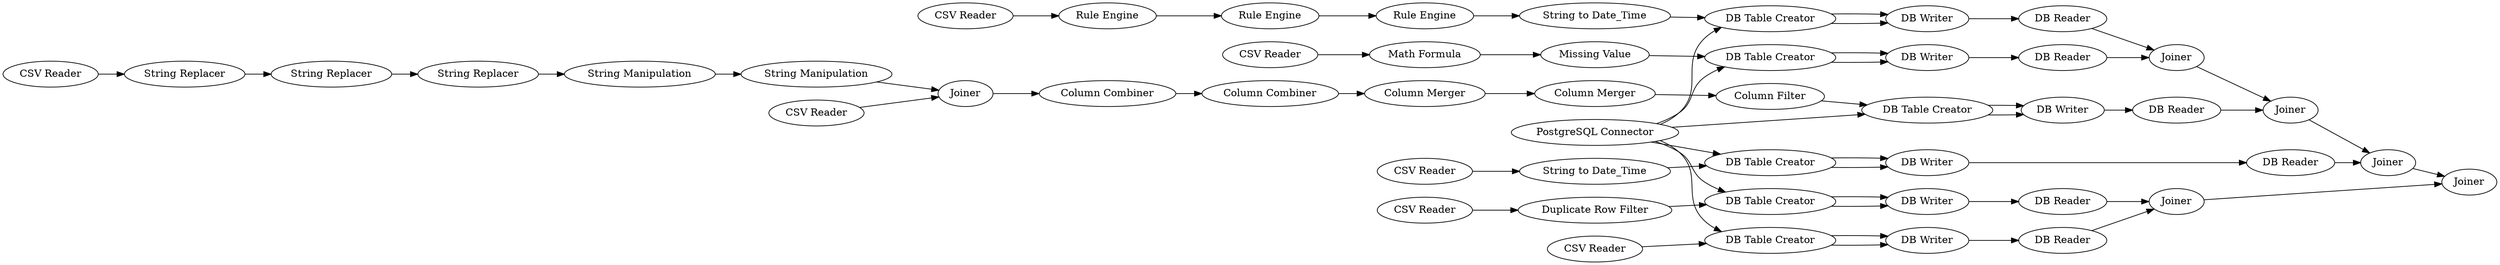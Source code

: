 digraph {
	1 [label="CSV Reader"]
	2 [label="CSV Reader"]
	3 [label="CSV Reader"]
	5 [label="CSV Reader"]
	6 [label="CSV Reader"]
	7 [label="CSV Reader"]
	8 [label="PostgreSQL Connector"]
	9 [label="DB Table Creator"]
	12 [label="Duplicate Row Filter"]
	18 [label="DB Table Creator"]
	19 [label="DB Table Creator"]
	20 [label="DB Table Creator"]
	23 [label="String to Date_Time"]
	25 [label="DB Table Creator"]
	26 [label="DB Writer"]
	27 [label="DB Writer"]
	28 [label="DB Writer"]
	29 [label="DB Writer"]
	30 [label="DB Writer"]
	31 [label="DB Reader"]
	32 [label="DB Reader"]
	33 [label="DB Reader"]
	34 [label="DB Reader"]
	39 [label="DB Table Creator"]
	40 [label="DB Writer"]
	41 [label="DB Reader"]
	42 [label="DB Reader"]
	43 [label=Joiner]
	44 [label=Joiner]
	45 [label=Joiner]
	46 [label=Joiner]
	47 [label=Joiner]
	48 [label="Math Formula"]
	49 [label="Missing Value"]
	51 [label="String Manipulation"]
	52 [label="String Manipulation"]
	55 [label="CSV Reader"]
	56 [label=Joiner]
	58 [label="Column Combiner"]
	59 [label="Column Combiner"]
	60 [label="Column Merger"]
	61 [label="Column Merger"]
	62 [label="Column Filter"]
	63 [label="Rule Engine"]
	65 [label="String Replacer"]
	66 [label="String Replacer"]
	67 [label="String Replacer"]
	68 [label="String to Date_Time"]
	69 [label="Rule Engine"]
	70 [label="Rule Engine"]
	1 -> 25
	2 -> 23
	3 -> 65
	5 -> 48
	6 -> 63
	7 -> 12
	8 -> 9
	8 -> 25
	8 -> 18
	8 -> 19
	8 -> 20
	8 -> 39
	9 -> 28
	9 -> 28
	12 -> 9
	18 -> 27
	18 -> 27
	19 -> 30
	19 -> 30
	20 -> 29
	20 -> 29
	23 -> 19
	25 -> 26
	25 -> 26
	26 -> 42
	27 -> 33
	28 -> 41
	29 -> 32
	30 -> 31
	31 -> 45
	32 -> 44
	33 -> 43
	34 -> 43
	39 -> 40
	39 -> 40
	40 -> 34
	41 -> 46
	42 -> 46
	43 -> 44
	44 -> 45
	45 -> 47
	46 -> 47
	48 -> 49
	49 -> 18
	51 -> 52
	52 -> 56
	55 -> 56
	56 -> 58
	58 -> 59
	59 -> 60
	60 -> 61
	61 -> 62
	62 -> 20
	63 -> 69
	65 -> 66
	66 -> 67
	67 -> 51
	68 -> 39
	69 -> 70
	70 -> 68
	rankdir=LR
}
